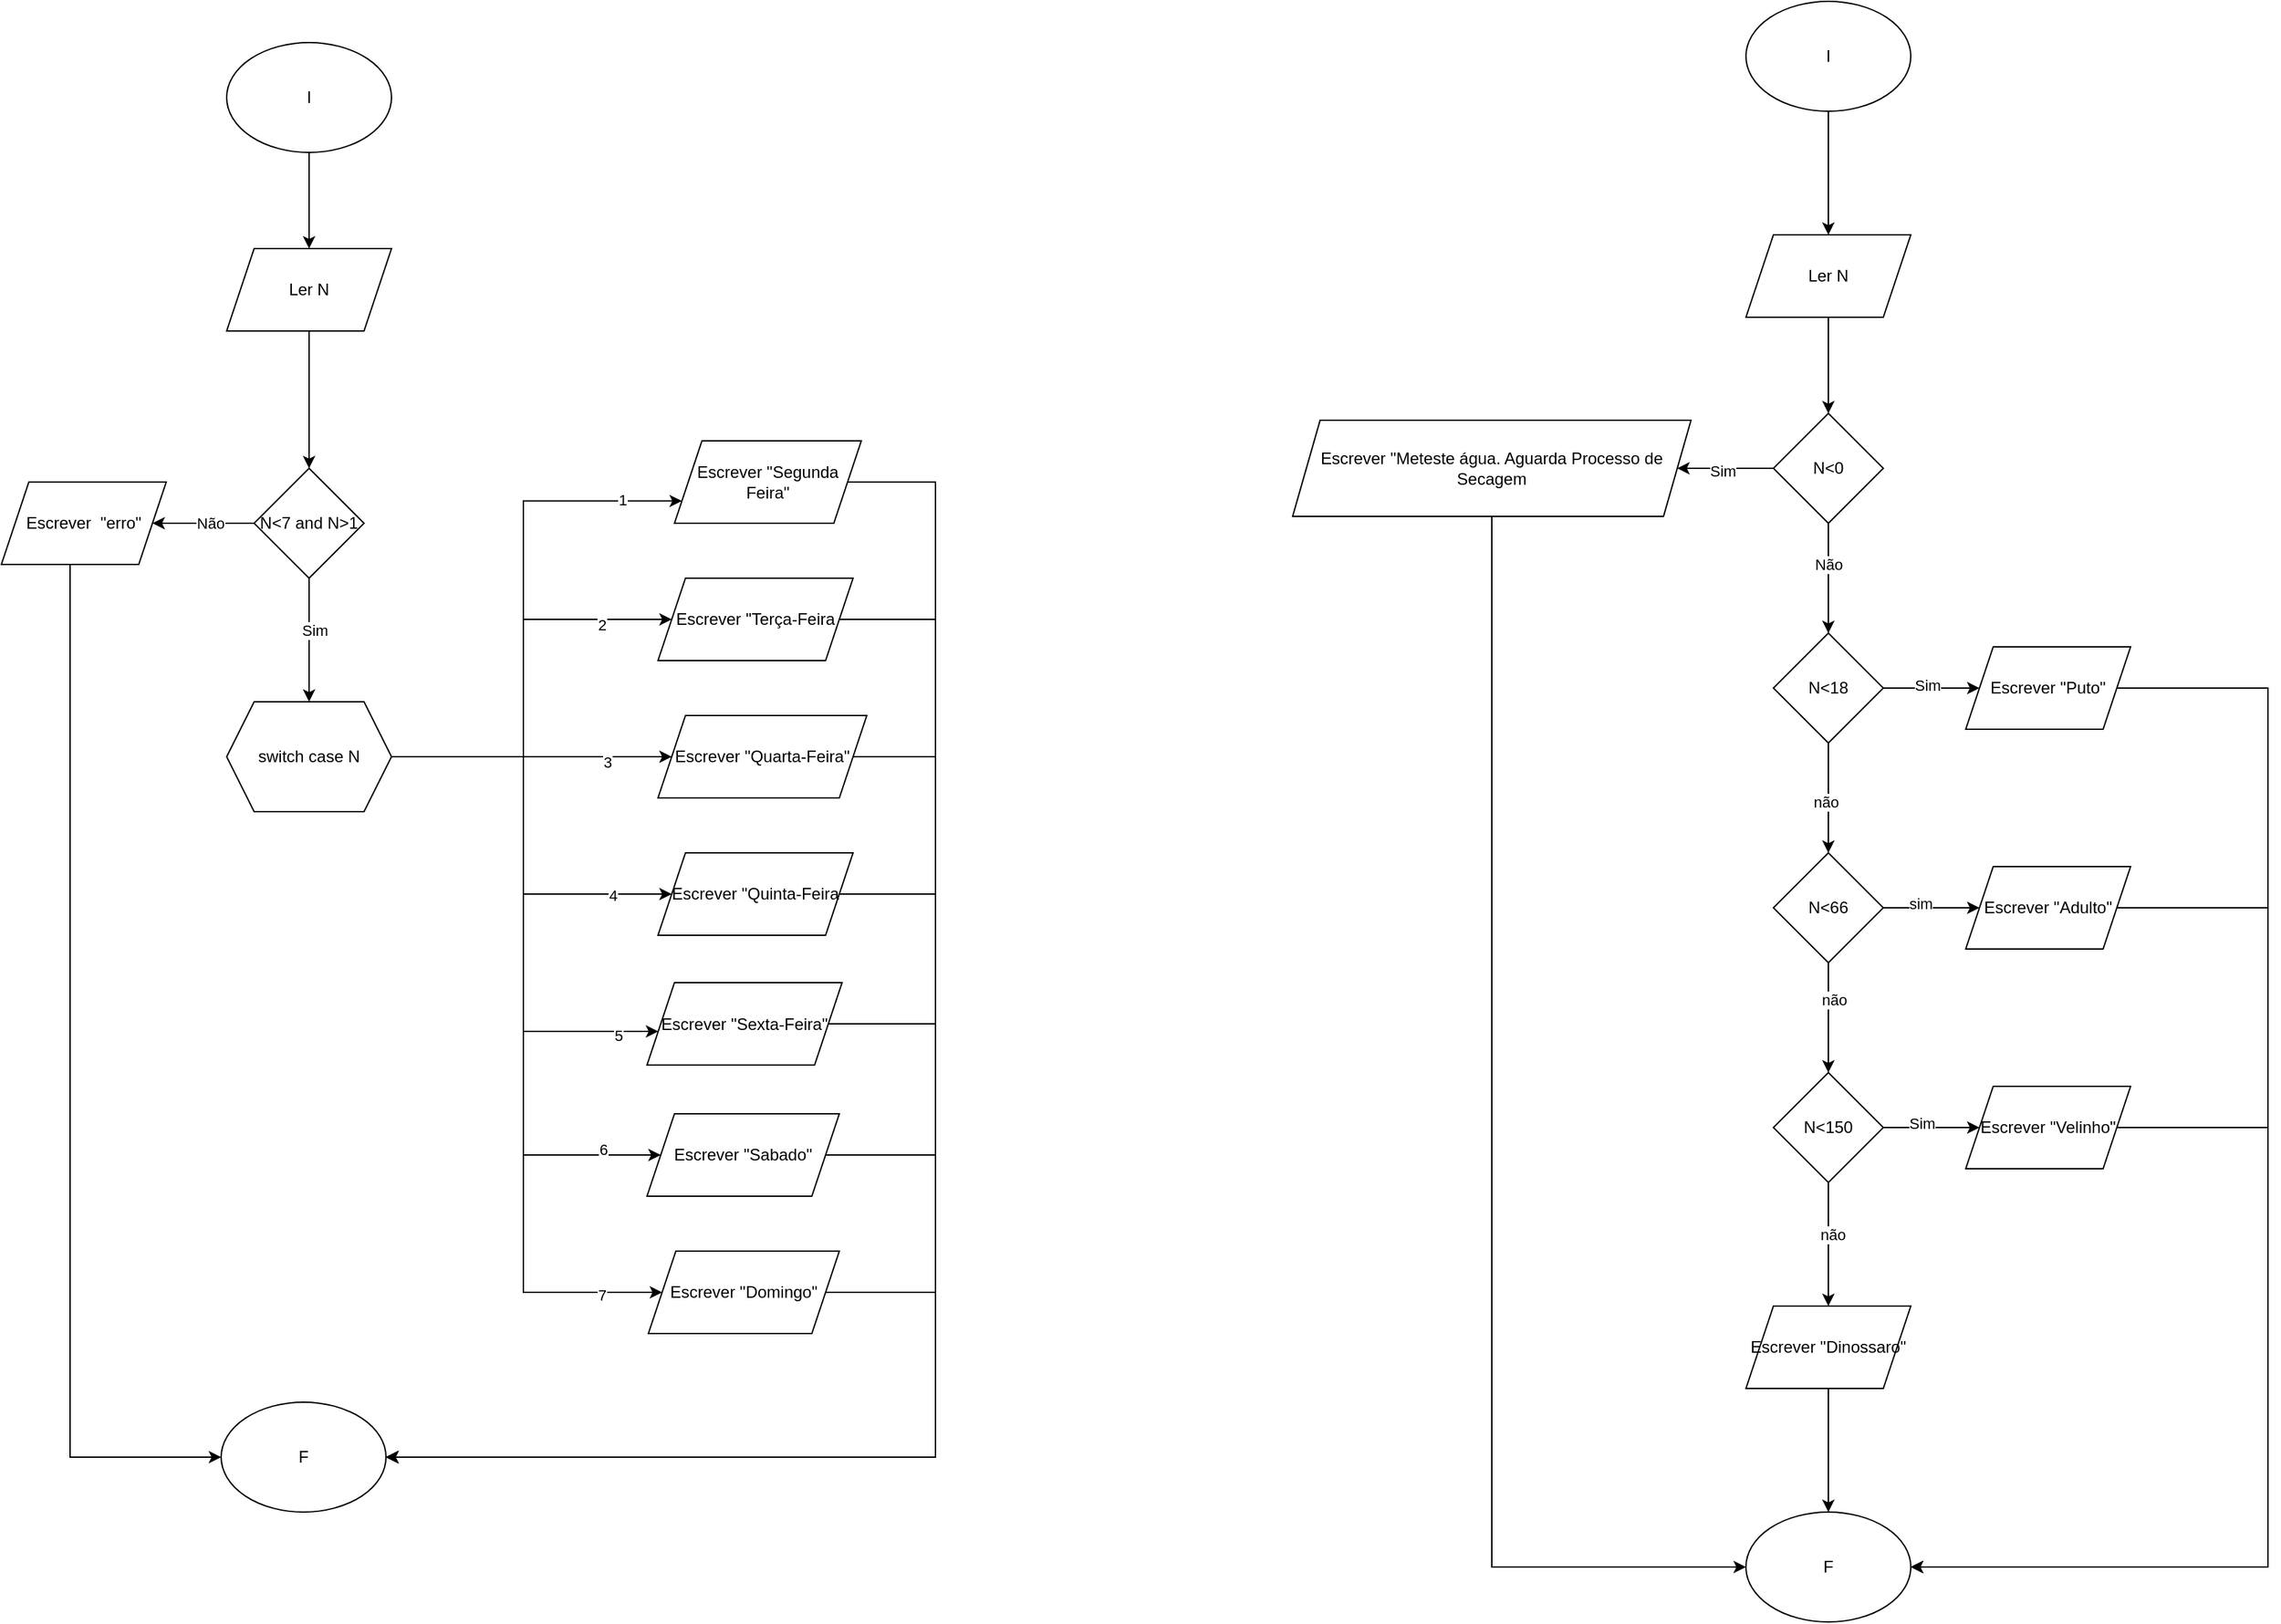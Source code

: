 <mxfile version="28.2.5">
  <diagram name="Página-1" id="ycfHMWERXlzdLFj-Gt1v">
    <mxGraphModel dx="2493" dy="2602" grid="1" gridSize="10" guides="1" tooltips="1" connect="1" arrows="1" fold="1" page="1" pageScale="1" pageWidth="827" pageHeight="1169" math="0" shadow="0">
      <root>
        <mxCell id="0" />
        <mxCell id="1" parent="0" />
        <mxCell id="Yzk3Fqs6VaE2fxgBx44S-3" value="" style="edgeStyle=orthogonalEdgeStyle;rounded=0;orthogonalLoop=1;jettySize=auto;html=1;" edge="1" parent="1" source="Yzk3Fqs6VaE2fxgBx44S-1" target="Yzk3Fqs6VaE2fxgBx44S-2">
          <mxGeometry relative="1" as="geometry" />
        </mxCell>
        <mxCell id="Yzk3Fqs6VaE2fxgBx44S-1" value="I" style="ellipse;whiteSpace=wrap;html=1;" vertex="1" parent="1">
          <mxGeometry x="354" y="-130" width="120" height="80" as="geometry" />
        </mxCell>
        <mxCell id="Yzk3Fqs6VaE2fxgBx44S-33" style="edgeStyle=orthogonalEdgeStyle;rounded=0;orthogonalLoop=1;jettySize=auto;html=1;" edge="1" parent="1" source="Yzk3Fqs6VaE2fxgBx44S-2" target="Yzk3Fqs6VaE2fxgBx44S-31">
          <mxGeometry relative="1" as="geometry" />
        </mxCell>
        <mxCell id="Yzk3Fqs6VaE2fxgBx44S-2" value="Ler N" style="shape=parallelogram;perimeter=parallelogramPerimeter;whiteSpace=wrap;html=1;fixedSize=1;" vertex="1" parent="1">
          <mxGeometry x="354" y="20" width="120" height="60" as="geometry" />
        </mxCell>
        <mxCell id="Yzk3Fqs6VaE2fxgBx44S-7" value="" style="edgeStyle=orthogonalEdgeStyle;rounded=0;orthogonalLoop=1;jettySize=auto;html=1;entryX=0;entryY=0.75;entryDx=0;entryDy=0;" edge="1" parent="1" source="Yzk3Fqs6VaE2fxgBx44S-4" target="Yzk3Fqs6VaE2fxgBx44S-6">
          <mxGeometry relative="1" as="geometry">
            <mxPoint x="680" y="160" as="targetPoint" />
            <Array as="points">
              <mxPoint x="570" y="390" />
              <mxPoint x="570" y="204" />
            </Array>
          </mxGeometry>
        </mxCell>
        <mxCell id="Yzk3Fqs6VaE2fxgBx44S-10" value="1" style="edgeLabel;html=1;align=center;verticalAlign=middle;resizable=0;points=[];" vertex="1" connectable="0" parent="Yzk3Fqs6VaE2fxgBx44S-7">
          <mxGeometry x="0.779" y="1" relative="1" as="geometry">
            <mxPoint as="offset" />
          </mxGeometry>
        </mxCell>
        <mxCell id="Yzk3Fqs6VaE2fxgBx44S-11" style="edgeStyle=orthogonalEdgeStyle;rounded=0;orthogonalLoop=1;jettySize=auto;html=1;" edge="1" parent="1" source="Yzk3Fqs6VaE2fxgBx44S-4" target="Yzk3Fqs6VaE2fxgBx44S-9">
          <mxGeometry relative="1" as="geometry">
            <Array as="points">
              <mxPoint x="570" y="390" />
              <mxPoint x="570" y="290" />
            </Array>
          </mxGeometry>
        </mxCell>
        <mxCell id="Yzk3Fqs6VaE2fxgBx44S-12" value="2" style="edgeLabel;html=1;align=center;verticalAlign=middle;resizable=0;points=[];" vertex="1" connectable="0" parent="Yzk3Fqs6VaE2fxgBx44S-11">
          <mxGeometry x="0.664" y="-4" relative="1" as="geometry">
            <mxPoint as="offset" />
          </mxGeometry>
        </mxCell>
        <mxCell id="Yzk3Fqs6VaE2fxgBx44S-15" style="edgeStyle=orthogonalEdgeStyle;rounded=0;orthogonalLoop=1;jettySize=auto;html=1;" edge="1" parent="1" source="Yzk3Fqs6VaE2fxgBx44S-4" target="Yzk3Fqs6VaE2fxgBx44S-14">
          <mxGeometry relative="1" as="geometry" />
        </mxCell>
        <mxCell id="Yzk3Fqs6VaE2fxgBx44S-16" value="3" style="edgeLabel;html=1;align=center;verticalAlign=middle;resizable=0;points=[];" vertex="1" connectable="0" parent="Yzk3Fqs6VaE2fxgBx44S-15">
          <mxGeometry x="0.539" y="-4" relative="1" as="geometry">
            <mxPoint as="offset" />
          </mxGeometry>
        </mxCell>
        <mxCell id="Yzk3Fqs6VaE2fxgBx44S-19" style="edgeStyle=orthogonalEdgeStyle;rounded=0;orthogonalLoop=1;jettySize=auto;html=1;entryX=0;entryY=0.5;entryDx=0;entryDy=0;" edge="1" parent="1" source="Yzk3Fqs6VaE2fxgBx44S-4" target="Yzk3Fqs6VaE2fxgBx44S-18">
          <mxGeometry relative="1" as="geometry">
            <Array as="points">
              <mxPoint x="570" y="390" />
              <mxPoint x="570" y="490" />
            </Array>
          </mxGeometry>
        </mxCell>
        <mxCell id="Yzk3Fqs6VaE2fxgBx44S-20" value="4" style="edgeLabel;html=1;align=center;verticalAlign=middle;resizable=0;points=[];" vertex="1" connectable="0" parent="Yzk3Fqs6VaE2fxgBx44S-19">
          <mxGeometry x="0.717" y="-1" relative="1" as="geometry">
            <mxPoint as="offset" />
          </mxGeometry>
        </mxCell>
        <mxCell id="Yzk3Fqs6VaE2fxgBx44S-22" style="edgeStyle=orthogonalEdgeStyle;rounded=0;orthogonalLoop=1;jettySize=auto;html=1;" edge="1" parent="1" source="Yzk3Fqs6VaE2fxgBx44S-4" target="Yzk3Fqs6VaE2fxgBx44S-21">
          <mxGeometry relative="1" as="geometry">
            <Array as="points">
              <mxPoint x="570" y="390" />
              <mxPoint x="570" y="590" />
            </Array>
          </mxGeometry>
        </mxCell>
        <mxCell id="Yzk3Fqs6VaE2fxgBx44S-23" value="5" style="edgeLabel;html=1;align=center;verticalAlign=middle;resizable=0;points=[];" vertex="1" connectable="0" parent="Yzk3Fqs6VaE2fxgBx44S-22">
          <mxGeometry x="0.849" y="-3" relative="1" as="geometry">
            <mxPoint as="offset" />
          </mxGeometry>
        </mxCell>
        <mxCell id="Yzk3Fqs6VaE2fxgBx44S-26" style="edgeStyle=orthogonalEdgeStyle;rounded=0;orthogonalLoop=1;jettySize=auto;html=1;" edge="1" parent="1" source="Yzk3Fqs6VaE2fxgBx44S-4" target="Yzk3Fqs6VaE2fxgBx44S-25">
          <mxGeometry relative="1" as="geometry">
            <Array as="points">
              <mxPoint x="570" y="390" />
              <mxPoint x="570" y="680" />
            </Array>
          </mxGeometry>
        </mxCell>
        <mxCell id="Yzk3Fqs6VaE2fxgBx44S-27" value="6" style="edgeLabel;html=1;align=center;verticalAlign=middle;resizable=0;points=[];" vertex="1" connectable="0" parent="Yzk3Fqs6VaE2fxgBx44S-26">
          <mxGeometry x="0.826" y="4" relative="1" as="geometry">
            <mxPoint as="offset" />
          </mxGeometry>
        </mxCell>
        <mxCell id="Yzk3Fqs6VaE2fxgBx44S-29" style="edgeStyle=orthogonalEdgeStyle;rounded=0;orthogonalLoop=1;jettySize=auto;html=1;" edge="1" parent="1" source="Yzk3Fqs6VaE2fxgBx44S-4" target="Yzk3Fqs6VaE2fxgBx44S-28">
          <mxGeometry relative="1" as="geometry">
            <Array as="points">
              <mxPoint x="570" y="390" />
              <mxPoint x="570" y="780" />
            </Array>
          </mxGeometry>
        </mxCell>
        <mxCell id="Yzk3Fqs6VaE2fxgBx44S-30" value="7" style="edgeLabel;html=1;align=center;verticalAlign=middle;resizable=0;points=[];" vertex="1" connectable="0" parent="Yzk3Fqs6VaE2fxgBx44S-29">
          <mxGeometry x="0.85" y="-2" relative="1" as="geometry">
            <mxPoint as="offset" />
          </mxGeometry>
        </mxCell>
        <mxCell id="Yzk3Fqs6VaE2fxgBx44S-4" value="switch case N" style="shape=hexagon;perimeter=hexagonPerimeter2;whiteSpace=wrap;html=1;fixedSize=1;" vertex="1" parent="1">
          <mxGeometry x="354" y="350" width="120" height="80" as="geometry" />
        </mxCell>
        <mxCell id="Yzk3Fqs6VaE2fxgBx44S-48" style="edgeStyle=orthogonalEdgeStyle;rounded=0;orthogonalLoop=1;jettySize=auto;html=1;" edge="1" parent="1" source="Yzk3Fqs6VaE2fxgBx44S-6" target="Yzk3Fqs6VaE2fxgBx44S-40">
          <mxGeometry relative="1" as="geometry">
            <Array as="points">
              <mxPoint x="870" y="190" />
              <mxPoint x="870" y="900" />
            </Array>
          </mxGeometry>
        </mxCell>
        <mxCell id="Yzk3Fqs6VaE2fxgBx44S-6" value="Escrever &quot;Segunda Feira&quot;" style="shape=parallelogram;perimeter=parallelogramPerimeter;whiteSpace=wrap;html=1;fixedSize=1;" vertex="1" parent="1">
          <mxGeometry x="680" y="160" width="136" height="60" as="geometry" />
        </mxCell>
        <mxCell id="Yzk3Fqs6VaE2fxgBx44S-47" style="edgeStyle=orthogonalEdgeStyle;rounded=0;orthogonalLoop=1;jettySize=auto;html=1;" edge="1" parent="1" source="Yzk3Fqs6VaE2fxgBx44S-9" target="Yzk3Fqs6VaE2fxgBx44S-40">
          <mxGeometry relative="1" as="geometry">
            <Array as="points">
              <mxPoint x="870" y="290" />
              <mxPoint x="870" y="900" />
            </Array>
          </mxGeometry>
        </mxCell>
        <mxCell id="Yzk3Fqs6VaE2fxgBx44S-9" value="Escrever &quot;Terça-Feira" style="shape=parallelogram;perimeter=parallelogramPerimeter;whiteSpace=wrap;html=1;fixedSize=1;" vertex="1" parent="1">
          <mxGeometry x="668" y="260" width="142" height="60" as="geometry" />
        </mxCell>
        <mxCell id="Yzk3Fqs6VaE2fxgBx44S-46" style="edgeStyle=orthogonalEdgeStyle;rounded=0;orthogonalLoop=1;jettySize=auto;html=1;" edge="1" parent="1" source="Yzk3Fqs6VaE2fxgBx44S-14" target="Yzk3Fqs6VaE2fxgBx44S-40">
          <mxGeometry relative="1" as="geometry">
            <Array as="points">
              <mxPoint x="870" y="390" />
              <mxPoint x="870" y="900" />
            </Array>
          </mxGeometry>
        </mxCell>
        <mxCell id="Yzk3Fqs6VaE2fxgBx44S-14" value="Escrever &quot;Quarta-Feira&quot;" style="shape=parallelogram;perimeter=parallelogramPerimeter;whiteSpace=wrap;html=1;fixedSize=1;" vertex="1" parent="1">
          <mxGeometry x="668" y="360" width="152" height="60" as="geometry" />
        </mxCell>
        <mxCell id="Yzk3Fqs6VaE2fxgBx44S-45" style="edgeStyle=orthogonalEdgeStyle;rounded=0;orthogonalLoop=1;jettySize=auto;html=1;" edge="1" parent="1" source="Yzk3Fqs6VaE2fxgBx44S-18" target="Yzk3Fqs6VaE2fxgBx44S-40">
          <mxGeometry relative="1" as="geometry">
            <Array as="points">
              <mxPoint x="870" y="490" />
              <mxPoint x="870" y="900" />
            </Array>
          </mxGeometry>
        </mxCell>
        <mxCell id="Yzk3Fqs6VaE2fxgBx44S-18" value="Escrever &quot;Quinta-Feira" style="shape=parallelogram;perimeter=parallelogramPerimeter;whiteSpace=wrap;html=1;fixedSize=1;" vertex="1" parent="1">
          <mxGeometry x="668" y="460" width="142" height="60" as="geometry" />
        </mxCell>
        <mxCell id="Yzk3Fqs6VaE2fxgBx44S-44" style="edgeStyle=orthogonalEdgeStyle;rounded=0;orthogonalLoop=1;jettySize=auto;html=1;" edge="1" parent="1" source="Yzk3Fqs6VaE2fxgBx44S-21" target="Yzk3Fqs6VaE2fxgBx44S-40">
          <mxGeometry relative="1" as="geometry">
            <Array as="points">
              <mxPoint x="870" y="585" />
              <mxPoint x="870" y="900" />
            </Array>
          </mxGeometry>
        </mxCell>
        <mxCell id="Yzk3Fqs6VaE2fxgBx44S-21" value="Escrever &quot;Sexta-Feira&quot;" style="shape=parallelogram;perimeter=parallelogramPerimeter;whiteSpace=wrap;html=1;fixedSize=1;" vertex="1" parent="1">
          <mxGeometry x="660" y="554.5" width="142" height="60" as="geometry" />
        </mxCell>
        <mxCell id="Yzk3Fqs6VaE2fxgBx44S-43" style="edgeStyle=orthogonalEdgeStyle;rounded=0;orthogonalLoop=1;jettySize=auto;html=1;" edge="1" parent="1" source="Yzk3Fqs6VaE2fxgBx44S-25" target="Yzk3Fqs6VaE2fxgBx44S-40">
          <mxGeometry relative="1" as="geometry">
            <Array as="points">
              <mxPoint x="870" y="680" />
              <mxPoint x="870" y="900" />
            </Array>
          </mxGeometry>
        </mxCell>
        <mxCell id="Yzk3Fqs6VaE2fxgBx44S-25" value="Escrever &quot;Sabado&quot;" style="shape=parallelogram;perimeter=parallelogramPerimeter;whiteSpace=wrap;html=1;fixedSize=1;" vertex="1" parent="1">
          <mxGeometry x="660" y="650" width="140" height="60" as="geometry" />
        </mxCell>
        <mxCell id="Yzk3Fqs6VaE2fxgBx44S-41" style="edgeStyle=orthogonalEdgeStyle;rounded=0;orthogonalLoop=1;jettySize=auto;html=1;" edge="1" parent="1" source="Yzk3Fqs6VaE2fxgBx44S-28" target="Yzk3Fqs6VaE2fxgBx44S-40">
          <mxGeometry relative="1" as="geometry">
            <Array as="points">
              <mxPoint x="870" y="780" />
              <mxPoint x="870" y="900" />
            </Array>
          </mxGeometry>
        </mxCell>
        <mxCell id="Yzk3Fqs6VaE2fxgBx44S-28" value="Escrever &quot;Domingo&quot;" style="shape=parallelogram;perimeter=parallelogramPerimeter;whiteSpace=wrap;html=1;fixedSize=1;" vertex="1" parent="1">
          <mxGeometry x="661" y="750" width="139" height="60" as="geometry" />
        </mxCell>
        <mxCell id="Yzk3Fqs6VaE2fxgBx44S-34" style="edgeStyle=orthogonalEdgeStyle;rounded=0;orthogonalLoop=1;jettySize=auto;html=1;" edge="1" parent="1" source="Yzk3Fqs6VaE2fxgBx44S-31" target="Yzk3Fqs6VaE2fxgBx44S-4">
          <mxGeometry relative="1" as="geometry" />
        </mxCell>
        <mxCell id="Yzk3Fqs6VaE2fxgBx44S-35" value="Sim" style="edgeLabel;html=1;align=center;verticalAlign=middle;resizable=0;points=[];" vertex="1" connectable="0" parent="Yzk3Fqs6VaE2fxgBx44S-34">
          <mxGeometry x="-0.156" y="4" relative="1" as="geometry">
            <mxPoint as="offset" />
          </mxGeometry>
        </mxCell>
        <mxCell id="Yzk3Fqs6VaE2fxgBx44S-38" style="edgeStyle=orthogonalEdgeStyle;rounded=0;orthogonalLoop=1;jettySize=auto;html=1;" edge="1" parent="1" source="Yzk3Fqs6VaE2fxgBx44S-31" target="Yzk3Fqs6VaE2fxgBx44S-36">
          <mxGeometry relative="1" as="geometry" />
        </mxCell>
        <mxCell id="Yzk3Fqs6VaE2fxgBx44S-49" value="Não" style="edgeLabel;html=1;align=center;verticalAlign=middle;resizable=0;points=[];" vertex="1" connectable="0" parent="Yzk3Fqs6VaE2fxgBx44S-38">
          <mxGeometry x="-0.135" relative="1" as="geometry">
            <mxPoint as="offset" />
          </mxGeometry>
        </mxCell>
        <mxCell id="Yzk3Fqs6VaE2fxgBx44S-31" value="N&amp;lt;7 and N&amp;gt;1" style="rhombus;whiteSpace=wrap;html=1;" vertex="1" parent="1">
          <mxGeometry x="374" y="180" width="80" height="80" as="geometry" />
        </mxCell>
        <mxCell id="Yzk3Fqs6VaE2fxgBx44S-39" style="edgeStyle=orthogonalEdgeStyle;rounded=0;orthogonalLoop=1;jettySize=auto;html=1;" edge="1" parent="1" source="Yzk3Fqs6VaE2fxgBx44S-36" target="Yzk3Fqs6VaE2fxgBx44S-40">
          <mxGeometry relative="1" as="geometry">
            <mxPoint x="250" y="951" as="targetPoint" />
            <Array as="points">
              <mxPoint x="240" y="900" />
            </Array>
          </mxGeometry>
        </mxCell>
        <mxCell id="Yzk3Fqs6VaE2fxgBx44S-36" value="Escrever&amp;nbsp; &quot;erro&quot;" style="shape=parallelogram;perimeter=parallelogramPerimeter;whiteSpace=wrap;html=1;fixedSize=1;" vertex="1" parent="1">
          <mxGeometry x="190" y="190" width="120" height="60" as="geometry" />
        </mxCell>
        <mxCell id="Yzk3Fqs6VaE2fxgBx44S-40" value="F" style="ellipse;whiteSpace=wrap;html=1;" vertex="1" parent="1">
          <mxGeometry x="350" y="860" width="120" height="80" as="geometry" />
        </mxCell>
        <mxCell id="Yzk3Fqs6VaE2fxgBx44S-52" value="" style="edgeStyle=orthogonalEdgeStyle;rounded=0;orthogonalLoop=1;jettySize=auto;html=1;" edge="1" parent="1" source="Yzk3Fqs6VaE2fxgBx44S-50" target="Yzk3Fqs6VaE2fxgBx44S-51">
          <mxGeometry relative="1" as="geometry" />
        </mxCell>
        <mxCell id="Yzk3Fqs6VaE2fxgBx44S-50" value="I" style="ellipse;whiteSpace=wrap;html=1;" vertex="1" parent="1">
          <mxGeometry x="1460" y="-160" width="120" height="80" as="geometry" />
        </mxCell>
        <mxCell id="Yzk3Fqs6VaE2fxgBx44S-54" value="" style="edgeStyle=orthogonalEdgeStyle;rounded=0;orthogonalLoop=1;jettySize=auto;html=1;" edge="1" parent="1" source="Yzk3Fqs6VaE2fxgBx44S-51" target="Yzk3Fqs6VaE2fxgBx44S-53">
          <mxGeometry relative="1" as="geometry" />
        </mxCell>
        <mxCell id="Yzk3Fqs6VaE2fxgBx44S-51" value="Ler N" style="shape=parallelogram;perimeter=parallelogramPerimeter;whiteSpace=wrap;html=1;fixedSize=1;" vertex="1" parent="1">
          <mxGeometry x="1460" y="10" width="120" height="60" as="geometry" />
        </mxCell>
        <mxCell id="Yzk3Fqs6VaE2fxgBx44S-56" value="" style="edgeStyle=orthogonalEdgeStyle;rounded=0;orthogonalLoop=1;jettySize=auto;html=1;" edge="1" parent="1" source="Yzk3Fqs6VaE2fxgBx44S-53" target="Yzk3Fqs6VaE2fxgBx44S-55">
          <mxGeometry relative="1" as="geometry" />
        </mxCell>
        <mxCell id="Yzk3Fqs6VaE2fxgBx44S-82" value="Sim" style="edgeLabel;html=1;align=center;verticalAlign=middle;resizable=0;points=[];" vertex="1" connectable="0" parent="Yzk3Fqs6VaE2fxgBx44S-56">
          <mxGeometry x="0.063" y="2" relative="1" as="geometry">
            <mxPoint as="offset" />
          </mxGeometry>
        </mxCell>
        <mxCell id="Yzk3Fqs6VaE2fxgBx44S-59" value="" style="edgeStyle=orthogonalEdgeStyle;rounded=0;orthogonalLoop=1;jettySize=auto;html=1;" edge="1" parent="1" source="Yzk3Fqs6VaE2fxgBx44S-53" target="Yzk3Fqs6VaE2fxgBx44S-58">
          <mxGeometry relative="1" as="geometry" />
        </mxCell>
        <mxCell id="Yzk3Fqs6VaE2fxgBx44S-81" value="Não" style="edgeLabel;html=1;align=center;verticalAlign=middle;resizable=0;points=[];" vertex="1" connectable="0" parent="Yzk3Fqs6VaE2fxgBx44S-59">
          <mxGeometry x="-0.176" y="-2" relative="1" as="geometry">
            <mxPoint x="2" y="-3" as="offset" />
          </mxGeometry>
        </mxCell>
        <mxCell id="Yzk3Fqs6VaE2fxgBx44S-53" value="N&amp;lt;0" style="rhombus;whiteSpace=wrap;html=1;" vertex="1" parent="1">
          <mxGeometry x="1480" y="140" width="80" height="80" as="geometry" />
        </mxCell>
        <mxCell id="Yzk3Fqs6VaE2fxgBx44S-91" style="edgeStyle=orthogonalEdgeStyle;rounded=0;orthogonalLoop=1;jettySize=auto;html=1;" edge="1" parent="1" source="Yzk3Fqs6VaE2fxgBx44S-55" target="Yzk3Fqs6VaE2fxgBx44S-85">
          <mxGeometry relative="1" as="geometry">
            <Array as="points">
              <mxPoint x="1275" y="980" />
            </Array>
          </mxGeometry>
        </mxCell>
        <mxCell id="Yzk3Fqs6VaE2fxgBx44S-55" value="Escrever &quot;Meteste água. Aguarda Processo de Secagem" style="shape=parallelogram;perimeter=parallelogramPerimeter;whiteSpace=wrap;html=1;fixedSize=1;" vertex="1" parent="1">
          <mxGeometry x="1130" y="145" width="290" height="70" as="geometry" />
        </mxCell>
        <mxCell id="Yzk3Fqs6VaE2fxgBx44S-61" value="" style="edgeStyle=orthogonalEdgeStyle;rounded=0;orthogonalLoop=1;jettySize=auto;html=1;" edge="1" parent="1" source="Yzk3Fqs6VaE2fxgBx44S-58" target="Yzk3Fqs6VaE2fxgBx44S-60">
          <mxGeometry relative="1" as="geometry" />
        </mxCell>
        <mxCell id="Yzk3Fqs6VaE2fxgBx44S-78" value="não" style="edgeLabel;html=1;align=center;verticalAlign=middle;resizable=0;points=[];" vertex="1" connectable="0" parent="Yzk3Fqs6VaE2fxgBx44S-61">
          <mxGeometry x="0.063" y="-2" relative="1" as="geometry">
            <mxPoint as="offset" />
          </mxGeometry>
        </mxCell>
        <mxCell id="Yzk3Fqs6VaE2fxgBx44S-67" value="" style="edgeStyle=orthogonalEdgeStyle;rounded=0;orthogonalLoop=1;jettySize=auto;html=1;" edge="1" parent="1" source="Yzk3Fqs6VaE2fxgBx44S-58" target="Yzk3Fqs6VaE2fxgBx44S-66">
          <mxGeometry relative="1" as="geometry" />
        </mxCell>
        <mxCell id="Yzk3Fqs6VaE2fxgBx44S-79" value="Sim" style="edgeLabel;html=1;align=center;verticalAlign=middle;resizable=0;points=[];" vertex="1" connectable="0" parent="Yzk3Fqs6VaE2fxgBx44S-67">
          <mxGeometry x="-0.101" y="2" relative="1" as="geometry">
            <mxPoint as="offset" />
          </mxGeometry>
        </mxCell>
        <mxCell id="Yzk3Fqs6VaE2fxgBx44S-58" value="N&amp;lt;18" style="rhombus;whiteSpace=wrap;html=1;" vertex="1" parent="1">
          <mxGeometry x="1480" y="300" width="80" height="80" as="geometry" />
        </mxCell>
        <mxCell id="Yzk3Fqs6VaE2fxgBx44S-63" value="" style="edgeStyle=orthogonalEdgeStyle;rounded=0;orthogonalLoop=1;jettySize=auto;html=1;" edge="1" parent="1" source="Yzk3Fqs6VaE2fxgBx44S-60" target="Yzk3Fqs6VaE2fxgBx44S-62">
          <mxGeometry relative="1" as="geometry" />
        </mxCell>
        <mxCell id="Yzk3Fqs6VaE2fxgBx44S-76" value="não" style="edgeLabel;html=1;align=center;verticalAlign=middle;resizable=0;points=[];" vertex="1" connectable="0" parent="Yzk3Fqs6VaE2fxgBx44S-63">
          <mxGeometry x="-0.328" y="4" relative="1" as="geometry">
            <mxPoint as="offset" />
          </mxGeometry>
        </mxCell>
        <mxCell id="Yzk3Fqs6VaE2fxgBx44S-69" value="" style="edgeStyle=orthogonalEdgeStyle;rounded=0;orthogonalLoop=1;jettySize=auto;html=1;" edge="1" parent="1" source="Yzk3Fqs6VaE2fxgBx44S-60" target="Yzk3Fqs6VaE2fxgBx44S-68">
          <mxGeometry relative="1" as="geometry" />
        </mxCell>
        <mxCell id="Yzk3Fqs6VaE2fxgBx44S-77" value="sim" style="edgeLabel;html=1;align=center;verticalAlign=middle;resizable=0;points=[];" vertex="1" connectable="0" parent="Yzk3Fqs6VaE2fxgBx44S-69">
          <mxGeometry x="-0.225" y="3" relative="1" as="geometry">
            <mxPoint as="offset" />
          </mxGeometry>
        </mxCell>
        <mxCell id="Yzk3Fqs6VaE2fxgBx44S-60" value="N&amp;lt;66" style="rhombus;whiteSpace=wrap;html=1;" vertex="1" parent="1">
          <mxGeometry x="1480" y="460" width="80" height="80" as="geometry" />
        </mxCell>
        <mxCell id="Yzk3Fqs6VaE2fxgBx44S-71" value="" style="edgeStyle=orthogonalEdgeStyle;rounded=0;orthogonalLoop=1;jettySize=auto;html=1;" edge="1" parent="1" source="Yzk3Fqs6VaE2fxgBx44S-62" target="Yzk3Fqs6VaE2fxgBx44S-70">
          <mxGeometry relative="1" as="geometry" />
        </mxCell>
        <mxCell id="Yzk3Fqs6VaE2fxgBx44S-74" value="Sim" style="edgeLabel;html=1;align=center;verticalAlign=middle;resizable=0;points=[];" vertex="1" connectable="0" parent="Yzk3Fqs6VaE2fxgBx44S-71">
          <mxGeometry x="-0.2" y="3" relative="1" as="geometry">
            <mxPoint as="offset" />
          </mxGeometry>
        </mxCell>
        <mxCell id="Yzk3Fqs6VaE2fxgBx44S-73" value="" style="edgeStyle=orthogonalEdgeStyle;rounded=0;orthogonalLoop=1;jettySize=auto;html=1;" edge="1" parent="1" source="Yzk3Fqs6VaE2fxgBx44S-62" target="Yzk3Fqs6VaE2fxgBx44S-72">
          <mxGeometry relative="1" as="geometry" />
        </mxCell>
        <mxCell id="Yzk3Fqs6VaE2fxgBx44S-75" value="não" style="edgeLabel;html=1;align=center;verticalAlign=middle;resizable=0;points=[];" vertex="1" connectable="0" parent="Yzk3Fqs6VaE2fxgBx44S-73">
          <mxGeometry x="-0.171" y="3" relative="1" as="geometry">
            <mxPoint as="offset" />
          </mxGeometry>
        </mxCell>
        <mxCell id="Yzk3Fqs6VaE2fxgBx44S-62" value="N&amp;lt;150" style="rhombus;whiteSpace=wrap;html=1;" vertex="1" parent="1">
          <mxGeometry x="1480" y="620" width="80" height="80" as="geometry" />
        </mxCell>
        <mxCell id="Yzk3Fqs6VaE2fxgBx44S-89" style="edgeStyle=orthogonalEdgeStyle;rounded=0;orthogonalLoop=1;jettySize=auto;html=1;" edge="1" parent="1" source="Yzk3Fqs6VaE2fxgBx44S-66" target="Yzk3Fqs6VaE2fxgBx44S-85">
          <mxGeometry relative="1" as="geometry">
            <Array as="points">
              <mxPoint x="1840" y="340" />
              <mxPoint x="1840" y="980" />
            </Array>
          </mxGeometry>
        </mxCell>
        <mxCell id="Yzk3Fqs6VaE2fxgBx44S-66" value="Escrever &quot;Puto&quot;" style="shape=parallelogram;perimeter=parallelogramPerimeter;whiteSpace=wrap;html=1;fixedSize=1;" vertex="1" parent="1">
          <mxGeometry x="1620" y="310" width="120" height="60" as="geometry" />
        </mxCell>
        <mxCell id="Yzk3Fqs6VaE2fxgBx44S-88" style="edgeStyle=orthogonalEdgeStyle;rounded=0;orthogonalLoop=1;jettySize=auto;html=1;" edge="1" parent="1" source="Yzk3Fqs6VaE2fxgBx44S-68" target="Yzk3Fqs6VaE2fxgBx44S-85">
          <mxGeometry relative="1" as="geometry">
            <Array as="points">
              <mxPoint x="1840" y="500" />
              <mxPoint x="1840" y="980" />
            </Array>
          </mxGeometry>
        </mxCell>
        <mxCell id="Yzk3Fqs6VaE2fxgBx44S-68" value="Escrever &quot;Adulto&quot;" style="shape=parallelogram;perimeter=parallelogramPerimeter;whiteSpace=wrap;html=1;fixedSize=1;" vertex="1" parent="1">
          <mxGeometry x="1620" y="470" width="120" height="60" as="geometry" />
        </mxCell>
        <mxCell id="Yzk3Fqs6VaE2fxgBx44S-87" style="edgeStyle=orthogonalEdgeStyle;rounded=0;orthogonalLoop=1;jettySize=auto;html=1;" edge="1" parent="1" source="Yzk3Fqs6VaE2fxgBx44S-70" target="Yzk3Fqs6VaE2fxgBx44S-85">
          <mxGeometry relative="1" as="geometry">
            <Array as="points">
              <mxPoint x="1840" y="660" />
              <mxPoint x="1840" y="980" />
            </Array>
          </mxGeometry>
        </mxCell>
        <mxCell id="Yzk3Fqs6VaE2fxgBx44S-70" value="Escrever &quot;Velinho&quot;" style="shape=parallelogram;perimeter=parallelogramPerimeter;whiteSpace=wrap;html=1;fixedSize=1;" vertex="1" parent="1">
          <mxGeometry x="1620" y="630" width="120" height="60" as="geometry" />
        </mxCell>
        <mxCell id="Yzk3Fqs6VaE2fxgBx44S-84" value="" style="edgeStyle=orthogonalEdgeStyle;rounded=0;orthogonalLoop=1;jettySize=auto;html=1;" edge="1" parent="1" source="Yzk3Fqs6VaE2fxgBx44S-72" target="Yzk3Fqs6VaE2fxgBx44S-85">
          <mxGeometry relative="1" as="geometry">
            <mxPoint x="1520" y="920" as="targetPoint" />
          </mxGeometry>
        </mxCell>
        <mxCell id="Yzk3Fqs6VaE2fxgBx44S-72" value="Escrever &quot;Dinossaro&quot;" style="shape=parallelogram;perimeter=parallelogramPerimeter;whiteSpace=wrap;html=1;fixedSize=1;" vertex="1" parent="1">
          <mxGeometry x="1460" y="790" width="120" height="60" as="geometry" />
        </mxCell>
        <mxCell id="Yzk3Fqs6VaE2fxgBx44S-85" value="F" style="ellipse;whiteSpace=wrap;html=1;" vertex="1" parent="1">
          <mxGeometry x="1460" y="940" width="120" height="80" as="geometry" />
        </mxCell>
      </root>
    </mxGraphModel>
  </diagram>
</mxfile>
